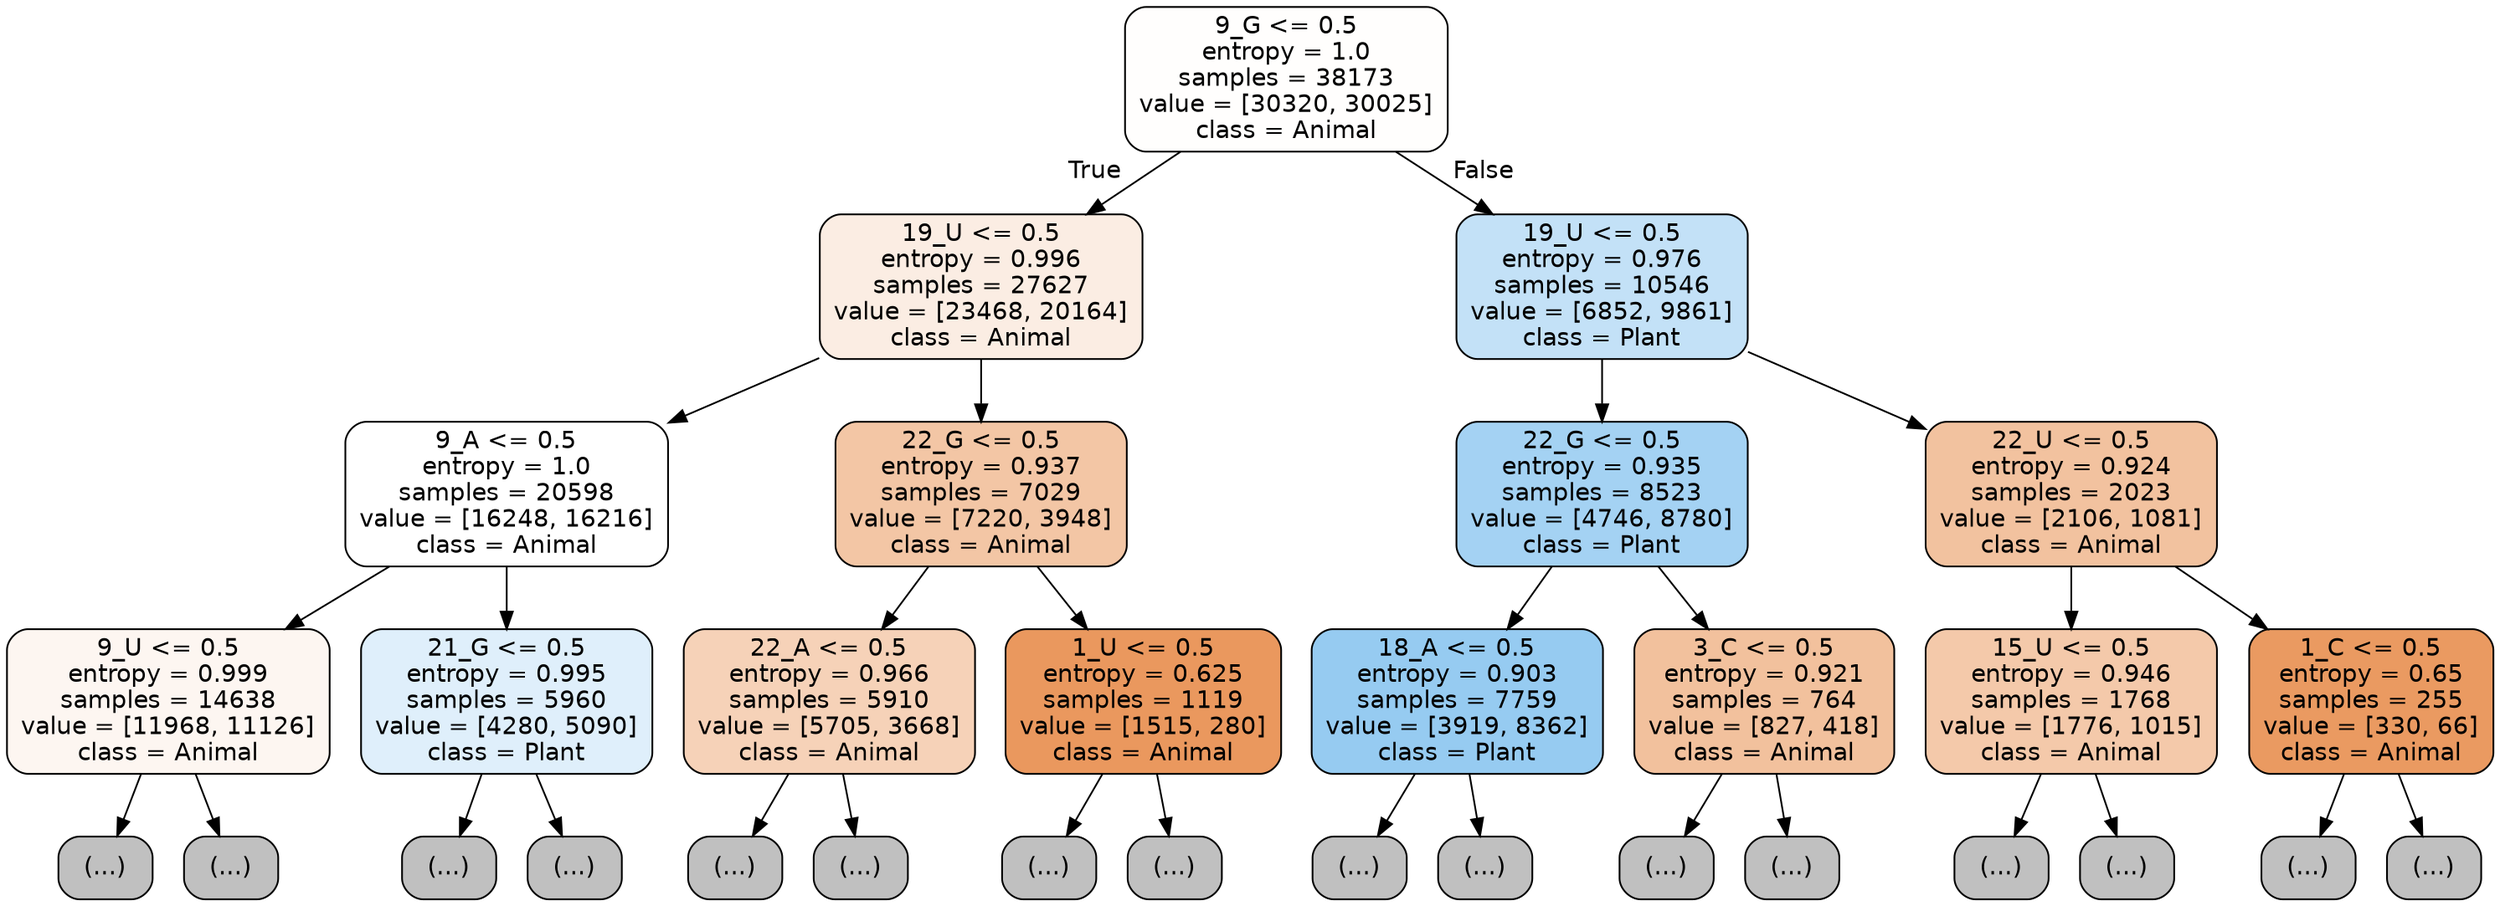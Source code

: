 digraph Tree {
node [shape=box, style="filled, rounded", color="black", fontname="helvetica"] ;
edge [fontname="helvetica"] ;
0 [label="9_G <= 0.5\nentropy = 1.0\nsamples = 38173\nvalue = [30320, 30025]\nclass = Animal", fillcolor="#fffefd"] ;
1 [label="19_U <= 0.5\nentropy = 0.996\nsamples = 27627\nvalue = [23468, 20164]\nclass = Animal", fillcolor="#fbede3"] ;
0 -> 1 [labeldistance=2.5, labelangle=45, headlabel="True"] ;
2 [label="9_A <= 0.5\nentropy = 1.0\nsamples = 20598\nvalue = [16248, 16216]\nclass = Animal", fillcolor="#ffffff"] ;
1 -> 2 ;
3 [label="9_U <= 0.5\nentropy = 0.999\nsamples = 14638\nvalue = [11968, 11126]\nclass = Animal", fillcolor="#fdf6f1"] ;
2 -> 3 ;
4 [label="(...)", fillcolor="#C0C0C0"] ;
3 -> 4 ;
2757 [label="(...)", fillcolor="#C0C0C0"] ;
3 -> 2757 ;
6396 [label="21_G <= 0.5\nentropy = 0.995\nsamples = 5960\nvalue = [4280, 5090]\nclass = Plant", fillcolor="#dfeffb"] ;
2 -> 6396 ;
6397 [label="(...)", fillcolor="#C0C0C0"] ;
6396 -> 6397 ;
8774 [label="(...)", fillcolor="#C0C0C0"] ;
6396 -> 8774 ;
9417 [label="22_G <= 0.5\nentropy = 0.937\nsamples = 7029\nvalue = [7220, 3948]\nclass = Animal", fillcolor="#f3c6a5"] ;
1 -> 9417 ;
9418 [label="22_A <= 0.5\nentropy = 0.966\nsamples = 5910\nvalue = [5705, 3668]\nclass = Animal", fillcolor="#f6d2b8"] ;
9417 -> 9418 ;
9419 [label="(...)", fillcolor="#C0C0C0"] ;
9418 -> 9419 ;
11944 [label="(...)", fillcolor="#C0C0C0"] ;
9418 -> 11944 ;
12311 [label="1_U <= 0.5\nentropy = 0.625\nsamples = 1119\nvalue = [1515, 280]\nclass = Animal", fillcolor="#ea985e"] ;
9417 -> 12311 ;
12312 [label="(...)", fillcolor="#C0C0C0"] ;
12311 -> 12312 ;
12543 [label="(...)", fillcolor="#C0C0C0"] ;
12311 -> 12543 ;
12670 [label="19_U <= 0.5\nentropy = 0.976\nsamples = 10546\nvalue = [6852, 9861]\nclass = Plant", fillcolor="#c3e1f7"] ;
0 -> 12670 [labeldistance=2.5, labelangle=-45, headlabel="False"] ;
12671 [label="22_G <= 0.5\nentropy = 0.935\nsamples = 8523\nvalue = [4746, 8780]\nclass = Plant", fillcolor="#a4d2f3"] ;
12670 -> 12671 ;
12672 [label="18_A <= 0.5\nentropy = 0.903\nsamples = 7759\nvalue = [3919, 8362]\nclass = Plant", fillcolor="#96cbf1"] ;
12671 -> 12672 ;
12673 [label="(...)", fillcolor="#C0C0C0"] ;
12672 -> 12673 ;
14914 [label="(...)", fillcolor="#C0C0C0"] ;
12672 -> 14914 ;
15543 [label="3_C <= 0.5\nentropy = 0.921\nsamples = 764\nvalue = [827, 418]\nclass = Animal", fillcolor="#f2c19d"] ;
12671 -> 15543 ;
15544 [label="(...)", fillcolor="#C0C0C0"] ;
15543 -> 15544 ;
15845 [label="(...)", fillcolor="#C0C0C0"] ;
15543 -> 15845 ;
15934 [label="22_U <= 0.5\nentropy = 0.924\nsamples = 2023\nvalue = [2106, 1081]\nclass = Animal", fillcolor="#f2c29f"] ;
12670 -> 15934 ;
15935 [label="15_U <= 0.5\nentropy = 0.946\nsamples = 1768\nvalue = [1776, 1015]\nclass = Animal", fillcolor="#f4c9aa"] ;
15934 -> 15935 ;
15936 [label="(...)", fillcolor="#C0C0C0"] ;
15935 -> 15936 ;
16691 [label="(...)", fillcolor="#C0C0C0"] ;
15935 -> 16691 ;
16934 [label="1_C <= 0.5\nentropy = 0.65\nsamples = 255\nvalue = [330, 66]\nclass = Animal", fillcolor="#ea9a61"] ;
15934 -> 16934 ;
16935 [label="(...)", fillcolor="#C0C0C0"] ;
16934 -> 16935 ;
17034 [label="(...)", fillcolor="#C0C0C0"] ;
16934 -> 17034 ;
}